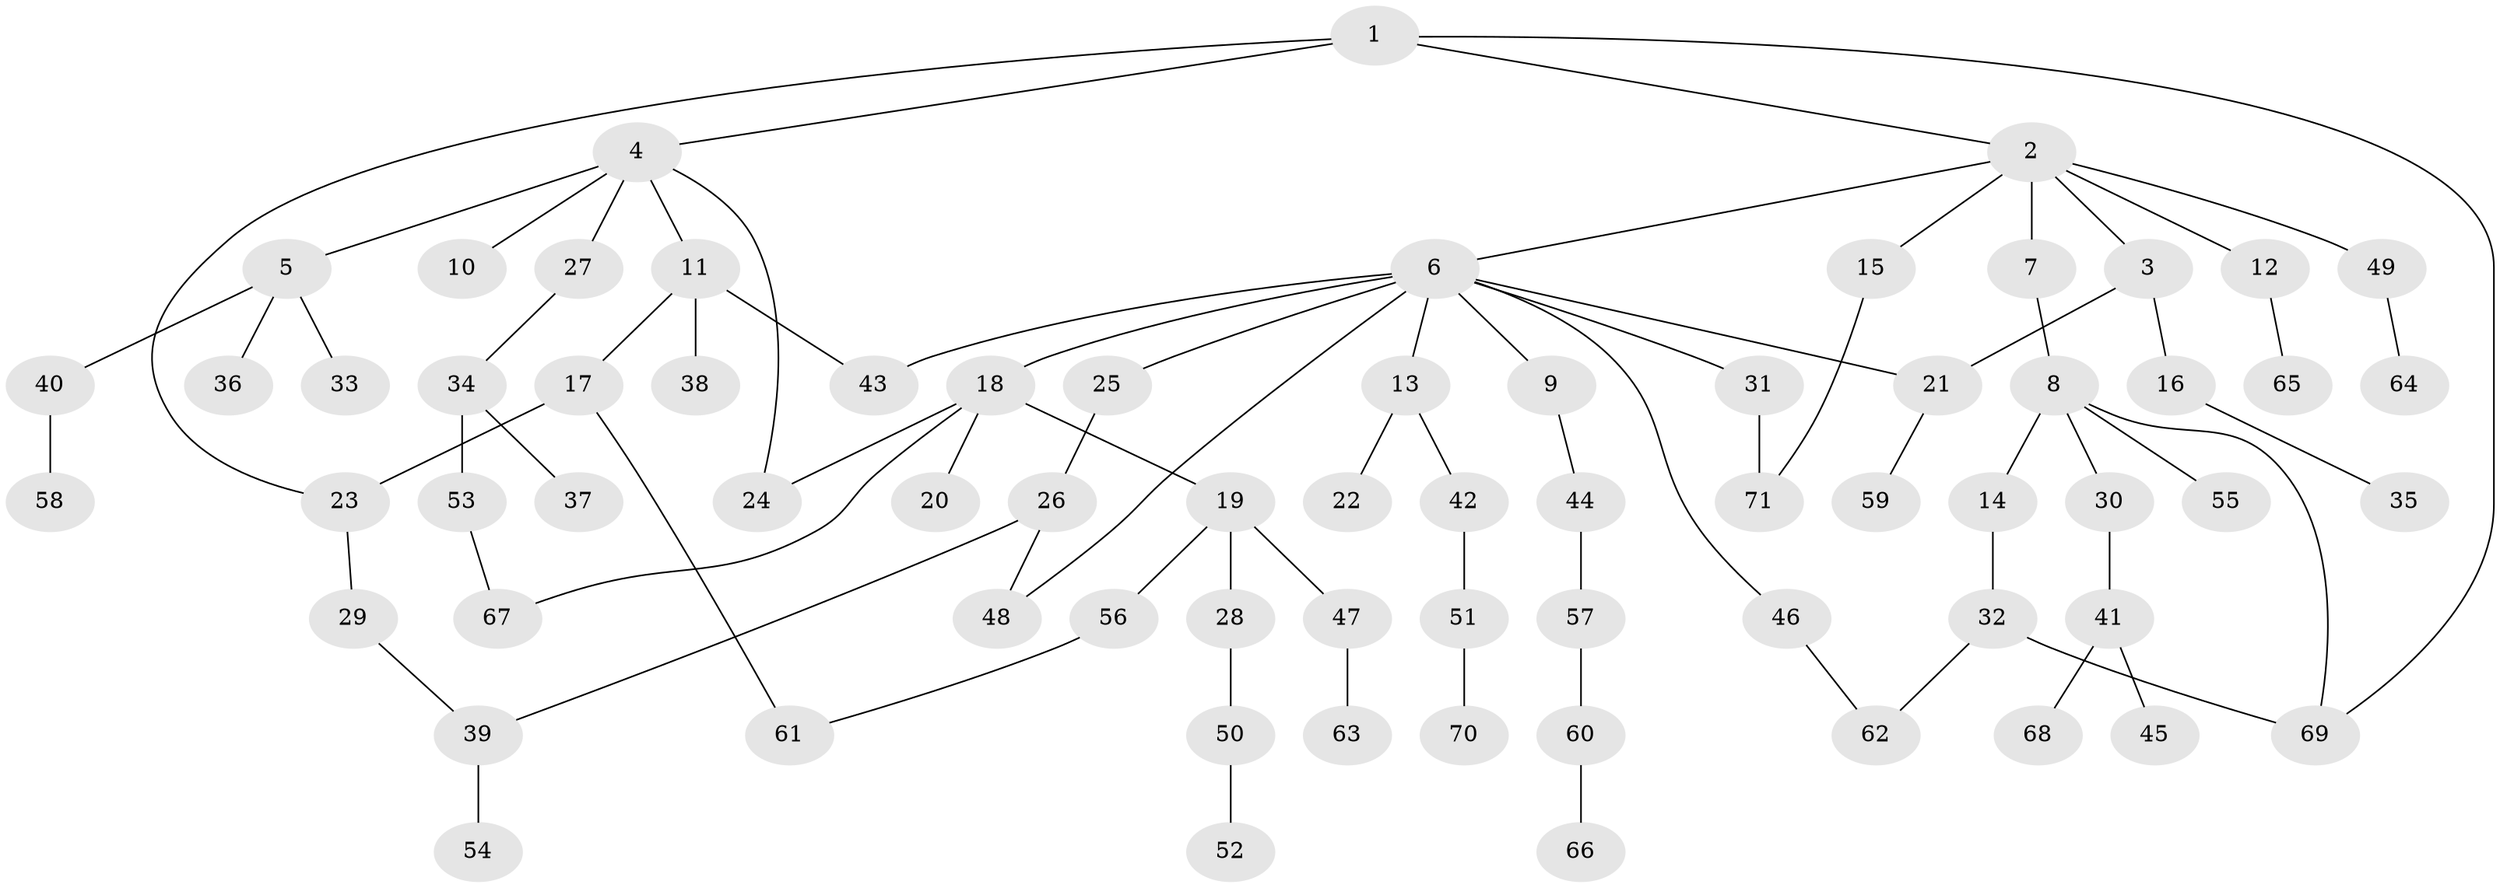 // original degree distribution, {4: 0.05128205128205128, 8: 0.008547008547008548, 3: 0.1794871794871795, 7: 0.008547008547008548, 5: 0.017094017094017096, 10: 0.008547008547008548, 6: 0.017094017094017096, 2: 0.3333333333333333, 1: 0.37606837606837606}
// Generated by graph-tools (version 1.1) at 2025/49/03/04/25 22:49:15]
// undirected, 71 vertices, 82 edges
graph export_dot {
  node [color=gray90,style=filled];
  1;
  2;
  3;
  4;
  5;
  6;
  7;
  8;
  9;
  10;
  11;
  12;
  13;
  14;
  15;
  16;
  17;
  18;
  19;
  20;
  21;
  22;
  23;
  24;
  25;
  26;
  27;
  28;
  29;
  30;
  31;
  32;
  33;
  34;
  35;
  36;
  37;
  38;
  39;
  40;
  41;
  42;
  43;
  44;
  45;
  46;
  47;
  48;
  49;
  50;
  51;
  52;
  53;
  54;
  55;
  56;
  57;
  58;
  59;
  60;
  61;
  62;
  63;
  64;
  65;
  66;
  67;
  68;
  69;
  70;
  71;
  1 -- 2 [weight=1.0];
  1 -- 4 [weight=1.0];
  1 -- 23 [weight=1.0];
  1 -- 69 [weight=1.0];
  2 -- 3 [weight=1.0];
  2 -- 6 [weight=1.0];
  2 -- 7 [weight=1.0];
  2 -- 12 [weight=1.0];
  2 -- 15 [weight=1.0];
  2 -- 49 [weight=1.0];
  3 -- 16 [weight=1.0];
  3 -- 21 [weight=1.0];
  4 -- 5 [weight=1.0];
  4 -- 10 [weight=1.0];
  4 -- 11 [weight=1.0];
  4 -- 24 [weight=1.0];
  4 -- 27 [weight=1.0];
  5 -- 33 [weight=1.0];
  5 -- 36 [weight=1.0];
  5 -- 40 [weight=1.0];
  6 -- 9 [weight=1.0];
  6 -- 13 [weight=1.0];
  6 -- 18 [weight=1.0];
  6 -- 21 [weight=1.0];
  6 -- 25 [weight=1.0];
  6 -- 31 [weight=1.0];
  6 -- 43 [weight=1.0];
  6 -- 46 [weight=1.0];
  6 -- 48 [weight=1.0];
  7 -- 8 [weight=1.0];
  8 -- 14 [weight=1.0];
  8 -- 30 [weight=1.0];
  8 -- 55 [weight=1.0];
  8 -- 69 [weight=1.0];
  9 -- 44 [weight=1.0];
  11 -- 17 [weight=1.0];
  11 -- 38 [weight=1.0];
  11 -- 43 [weight=1.0];
  12 -- 65 [weight=1.0];
  13 -- 22 [weight=2.0];
  13 -- 42 [weight=1.0];
  14 -- 32 [weight=1.0];
  15 -- 71 [weight=1.0];
  16 -- 35 [weight=1.0];
  17 -- 23 [weight=1.0];
  17 -- 61 [weight=1.0];
  18 -- 19 [weight=1.0];
  18 -- 20 [weight=1.0];
  18 -- 24 [weight=1.0];
  18 -- 67 [weight=1.0];
  19 -- 28 [weight=1.0];
  19 -- 47 [weight=1.0];
  19 -- 56 [weight=1.0];
  21 -- 59 [weight=1.0];
  23 -- 29 [weight=1.0];
  25 -- 26 [weight=1.0];
  26 -- 39 [weight=1.0];
  26 -- 48 [weight=1.0];
  27 -- 34 [weight=1.0];
  28 -- 50 [weight=1.0];
  29 -- 39 [weight=1.0];
  30 -- 41 [weight=1.0];
  31 -- 71 [weight=1.0];
  32 -- 62 [weight=1.0];
  32 -- 69 [weight=1.0];
  34 -- 37 [weight=1.0];
  34 -- 53 [weight=1.0];
  39 -- 54 [weight=1.0];
  40 -- 58 [weight=1.0];
  41 -- 45 [weight=1.0];
  41 -- 68 [weight=1.0];
  42 -- 51 [weight=1.0];
  44 -- 57 [weight=1.0];
  46 -- 62 [weight=1.0];
  47 -- 63 [weight=1.0];
  49 -- 64 [weight=1.0];
  50 -- 52 [weight=1.0];
  51 -- 70 [weight=1.0];
  53 -- 67 [weight=1.0];
  56 -- 61 [weight=1.0];
  57 -- 60 [weight=1.0];
  60 -- 66 [weight=1.0];
}
